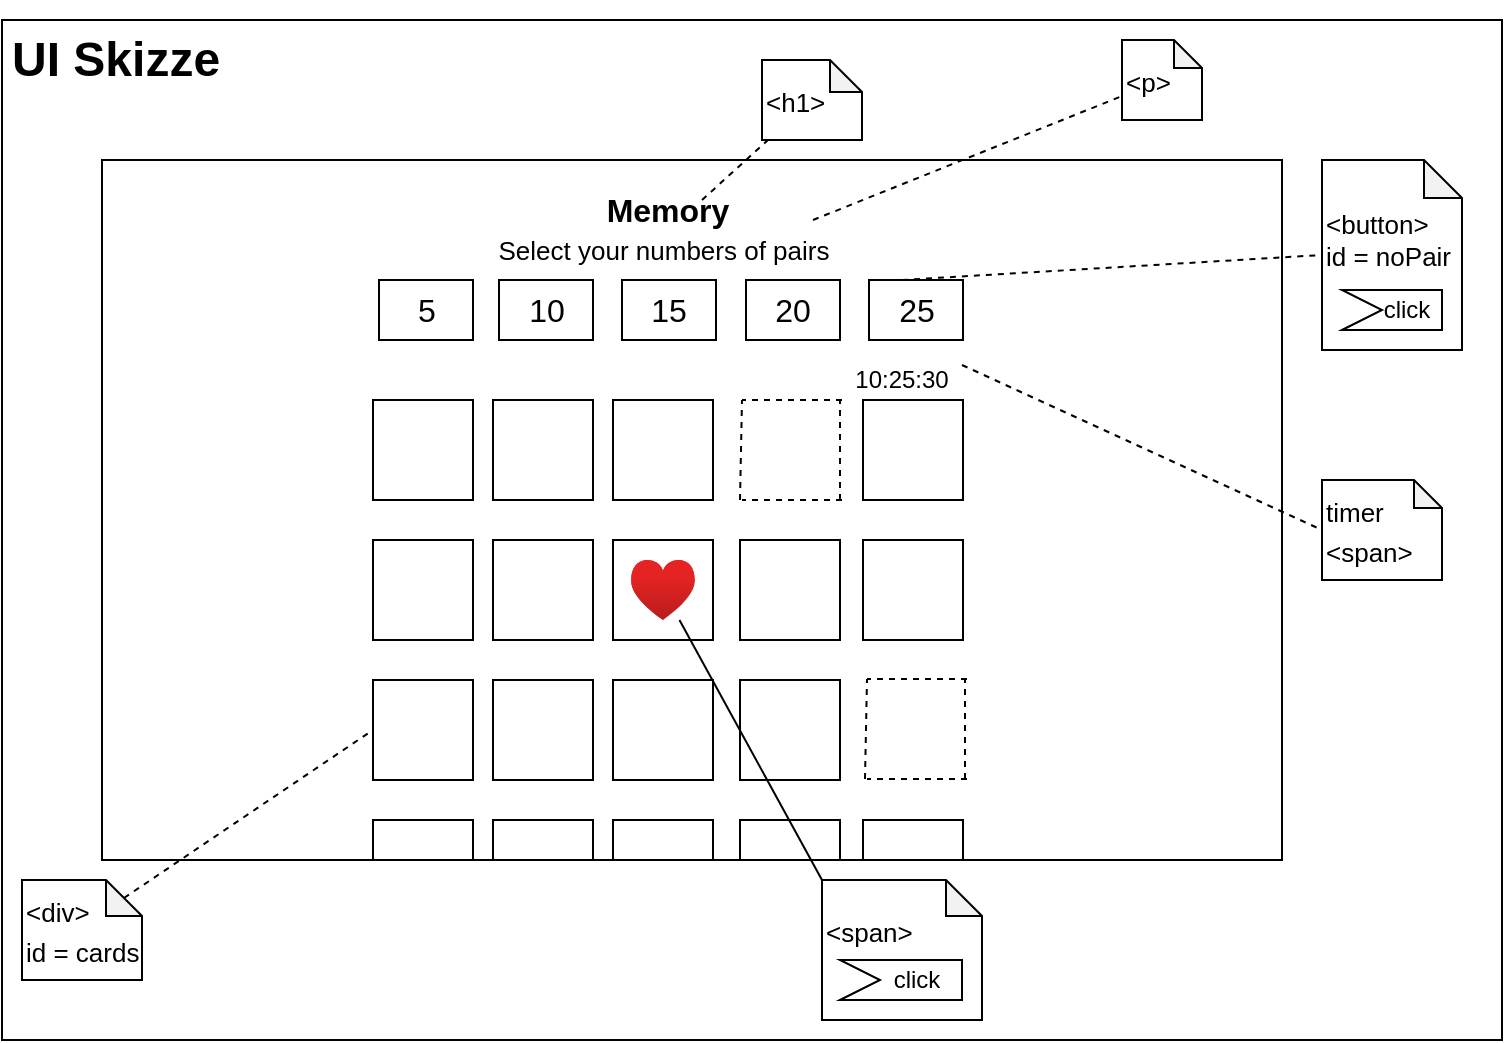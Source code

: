 <mxfile version="17.4.0" type="device"><diagram id="YyOSsv8T2rud5JrW3CQ0" name="Page-1"><mxGraphModel dx="1038" dy="539" grid="1" gridSize="10" guides="1" tooltips="1" connect="1" arrows="1" fold="1" page="1" pageScale="1" pageWidth="827" pageHeight="800" math="0" shadow="0"><root><mxCell id="0"/><mxCell id="1" parent="0"/><mxCell id="0azM4M1CrIw9YypNZKxq-18" value="" style="rounded=0;whiteSpace=wrap;html=1;" parent="1" vertex="1"><mxGeometry x="80" y="20" width="750" height="510" as="geometry"/></mxCell><mxCell id="0azM4M1CrIw9YypNZKxq-19" value="&lt;h1&gt;UI Skizze&lt;/h1&gt;" style="text;html=1;strokeColor=none;fillColor=none;spacing=5;spacingTop=-20;whiteSpace=wrap;overflow=hidden;rounded=0;" parent="1" vertex="1"><mxGeometry x="80" y="20" width="190" height="120" as="geometry"/></mxCell><mxCell id="0azM4M1CrIw9YypNZKxq-20" value="" style="rounded=0;whiteSpace=wrap;html=1;" parent="1" vertex="1"><mxGeometry x="130" y="90" width="590" height="350" as="geometry"/></mxCell><mxCell id="0azM4M1CrIw9YypNZKxq-21" value="Memory" style="text;html=1;strokeColor=none;fillColor=none;align=center;verticalAlign=middle;whiteSpace=wrap;rounded=0;fontSize=16;fontStyle=1" parent="1" vertex="1"><mxGeometry x="383" y="100" width="60" height="30" as="geometry"/></mxCell><mxCell id="0azM4M1CrIw9YypNZKxq-22" value="" style="whiteSpace=wrap;html=1;aspect=fixed;fontSize=16;" parent="1" vertex="1"><mxGeometry x="265.5" y="210" width="50" height="50" as="geometry"/></mxCell><mxCell id="0azM4M1CrIw9YypNZKxq-23" value="" style="whiteSpace=wrap;html=1;aspect=fixed;fontSize=16;" parent="1" vertex="1"><mxGeometry x="325.5" y="210" width="50" height="50" as="geometry"/></mxCell><mxCell id="0azM4M1CrIw9YypNZKxq-24" value="" style="whiteSpace=wrap;html=1;aspect=fixed;fontSize=16;" parent="1" vertex="1"><mxGeometry x="385.5" y="210" width="50" height="50" as="geometry"/></mxCell><mxCell id="0azM4M1CrIw9YypNZKxq-26" value="" style="whiteSpace=wrap;html=1;aspect=fixed;fontSize=16;" parent="1" vertex="1"><mxGeometry x="510.5" y="210" width="50" height="50" as="geometry"/></mxCell><mxCell id="0azM4M1CrIw9YypNZKxq-30" value="" style="whiteSpace=wrap;html=1;aspect=fixed;fontSize=16;" parent="1" vertex="1"><mxGeometry x="265.5" y="280" width="50" height="50" as="geometry"/></mxCell><mxCell id="0azM4M1CrIw9YypNZKxq-31" value="" style="whiteSpace=wrap;html=1;aspect=fixed;fontSize=16;" parent="1" vertex="1"><mxGeometry x="325.5" y="280" width="50" height="50" as="geometry"/></mxCell><mxCell id="0azM4M1CrIw9YypNZKxq-32" value="" style="whiteSpace=wrap;html=1;aspect=fixed;fontSize=16;" parent="1" vertex="1"><mxGeometry x="385.5" y="280" width="50" height="50" as="geometry"/></mxCell><mxCell id="0azM4M1CrIw9YypNZKxq-33" value="" style="whiteSpace=wrap;html=1;aspect=fixed;fontSize=16;" parent="1" vertex="1"><mxGeometry x="449" y="280" width="50" height="50" as="geometry"/></mxCell><mxCell id="0azM4M1CrIw9YypNZKxq-34" value="" style="whiteSpace=wrap;html=1;aspect=fixed;fontSize=16;" parent="1" vertex="1"><mxGeometry x="510.5" y="280" width="50" height="50" as="geometry"/></mxCell><mxCell id="0azM4M1CrIw9YypNZKxq-38" value="" style="whiteSpace=wrap;html=1;aspect=fixed;fontSize=16;" parent="1" vertex="1"><mxGeometry x="265.5" y="350" width="50" height="50" as="geometry"/></mxCell><mxCell id="0azM4M1CrIw9YypNZKxq-39" value="" style="whiteSpace=wrap;html=1;aspect=fixed;fontSize=16;" parent="1" vertex="1"><mxGeometry x="325.5" y="350" width="50" height="50" as="geometry"/></mxCell><mxCell id="0azM4M1CrIw9YypNZKxq-40" value="" style="whiteSpace=wrap;html=1;aspect=fixed;fontSize=16;" parent="1" vertex="1"><mxGeometry x="385.5" y="350" width="50" height="50" as="geometry"/></mxCell><mxCell id="0azM4M1CrIw9YypNZKxq-41" value="" style="whiteSpace=wrap;html=1;aspect=fixed;fontSize=16;" parent="1" vertex="1"><mxGeometry x="449" y="350" width="50" height="50" as="geometry"/></mxCell><mxCell id="0azM4M1CrIw9YypNZKxq-47" value="" style="rounded=0;whiteSpace=wrap;html=1;fontSize=16;" parent="1" vertex="1"><mxGeometry x="265.5" y="420" width="50" height="20" as="geometry"/></mxCell><mxCell id="0azM4M1CrIw9YypNZKxq-48" value="" style="rounded=0;whiteSpace=wrap;html=1;fontSize=16;" parent="1" vertex="1"><mxGeometry x="325.5" y="420" width="50" height="20" as="geometry"/></mxCell><mxCell id="0azM4M1CrIw9YypNZKxq-49" value="" style="rounded=0;whiteSpace=wrap;html=1;fontSize=16;" parent="1" vertex="1"><mxGeometry x="385.5" y="420" width="50" height="20" as="geometry"/></mxCell><mxCell id="0azM4M1CrIw9YypNZKxq-50" value="" style="rounded=0;whiteSpace=wrap;html=1;fontSize=16;" parent="1" vertex="1"><mxGeometry x="449" y="420" width="50" height="20" as="geometry"/></mxCell><mxCell id="0azM4M1CrIw9YypNZKxq-51" value="" style="rounded=0;whiteSpace=wrap;html=1;fontSize=16;" parent="1" vertex="1"><mxGeometry x="510.5" y="420" width="50" height="20" as="geometry"/></mxCell><mxCell id="0azM4M1CrIw9YypNZKxq-52" value="5" style="rounded=0;whiteSpace=wrap;html=1;fontSize=16;" parent="1" vertex="1"><mxGeometry x="268.5" y="150" width="47" height="30" as="geometry"/></mxCell><mxCell id="0azM4M1CrIw9YypNZKxq-54" value="10" style="rounded=0;whiteSpace=wrap;html=1;fontSize=16;" parent="1" vertex="1"><mxGeometry x="328.5" y="150" width="47" height="30" as="geometry"/></mxCell><mxCell id="0azM4M1CrIw9YypNZKxq-55" value="15" style="rounded=0;whiteSpace=wrap;html=1;fontSize=16;" parent="1" vertex="1"><mxGeometry x="390" y="150" width="47" height="30" as="geometry"/></mxCell><mxCell id="0azM4M1CrIw9YypNZKxq-56" value="20" style="rounded=0;whiteSpace=wrap;html=1;fontSize=16;" parent="1" vertex="1"><mxGeometry x="452" y="150" width="47" height="30" as="geometry"/></mxCell><mxCell id="0azM4M1CrIw9YypNZKxq-57" value="25" style="rounded=0;whiteSpace=wrap;html=1;fontSize=16;" parent="1" vertex="1"><mxGeometry x="513.5" y="150" width="47" height="30" as="geometry"/></mxCell><mxCell id="0azM4M1CrIw9YypNZKxq-59" value="" style="endArrow=none;dashed=1;html=1;rounded=0;fontSize=16;" parent="1" target="0azM4M1CrIw9YypNZKxq-61" edge="1"><mxGeometry width="50" height="50" relative="1" as="geometry"><mxPoint x="430" y="110" as="sourcePoint"/><mxPoint x="480" y="60" as="targetPoint"/></mxGeometry></mxCell><mxCell id="0azM4M1CrIw9YypNZKxq-61" value="&lt;font style=&quot;font-size: 13px&quot;&gt;&amp;lt;h1&amp;gt;&lt;/font&gt;" style="shape=note;whiteSpace=wrap;html=1;backgroundOutline=1;darkOpacity=0.05;fontSize=16;size=16;align=left;" parent="1" vertex="1"><mxGeometry x="460" y="40" width="50" height="40" as="geometry"/></mxCell><mxCell id="0azM4M1CrIw9YypNZKxq-62" value="" style="endArrow=none;dashed=1;html=1;rounded=0;fontSize=13;entryX=0;entryY=0.5;entryDx=0;entryDy=0;entryPerimeter=0;" parent="1" target="0azM4M1CrIw9YypNZKxq-63" edge="1"><mxGeometry width="50" height="50" relative="1" as="geometry"><mxPoint x="530" y="150" as="sourcePoint"/><mxPoint x="580" y="100" as="targetPoint"/></mxGeometry></mxCell><mxCell id="0azM4M1CrIw9YypNZKxq-63" value="&amp;lt;button&amp;gt;&lt;br&gt;id = noPair&lt;br&gt;&lt;br&gt;" style="shape=note;whiteSpace=wrap;html=1;backgroundOutline=1;darkOpacity=0.05;fontSize=13;align=left;size=19;" parent="1" vertex="1"><mxGeometry x="740" y="90" width="70" height="95" as="geometry"/></mxCell><mxCell id="0azM4M1CrIw9YypNZKxq-64" value="click" style="html=1;shape=mxgraph.infographic.ribbonSimple;notch1=20;notch2=0;align=center;verticalAlign=middle;fontSize=12;fontStyle=0;fillColor=#FFFFFF;flipH=0;spacingRight=0;spacingLeft=14;" parent="1" vertex="1"><mxGeometry x="750" y="155" width="50" height="20" as="geometry"/></mxCell><mxCell id="0azM4M1CrIw9YypNZKxq-65" value="Select your numbers of pairs" style="text;html=1;strokeColor=none;fillColor=none;align=center;verticalAlign=middle;whiteSpace=wrap;rounded=0;fontSize=13;" parent="1" vertex="1"><mxGeometry x="260.5" y="120" width="300" height="30" as="geometry"/></mxCell><mxCell id="0azM4M1CrIw9YypNZKxq-66" value="" style="endArrow=none;dashed=1;html=1;rounded=0;fontSize=16;exitX=0.75;exitY=0;exitDx=0;exitDy=0;" parent="1" source="0azM4M1CrIw9YypNZKxq-65" target="0azM4M1CrIw9YypNZKxq-67" edge="1"><mxGeometry width="50" height="50" relative="1" as="geometry"><mxPoint x="540" y="120" as="sourcePoint"/><mxPoint x="590" y="70" as="targetPoint"/></mxGeometry></mxCell><mxCell id="0azM4M1CrIw9YypNZKxq-67" value="&lt;font style=&quot;font-size: 13px&quot;&gt;&amp;lt;p&amp;gt;&lt;/font&gt;" style="shape=note;whiteSpace=wrap;html=1;backgroundOutline=1;darkOpacity=0.05;fontSize=16;size=14;align=left;" parent="1" vertex="1"><mxGeometry x="640" y="30" width="40" height="40" as="geometry"/></mxCell><mxCell id="0azM4M1CrIw9YypNZKxq-71" value="" style="endArrow=none;dashed=1;html=1;rounded=0;fontSize=13;entryX=0;entryY=0.5;entryDx=0;entryDy=0;exitX=0;exitY=0;exitDx=51.0;exitDy=9;exitPerimeter=0;" parent="1" source="0azM4M1CrIw9YypNZKxq-73" target="0azM4M1CrIw9YypNZKxq-38" edge="1"><mxGeometry width="50" height="50" relative="1" as="geometry"><mxPoint x="400" y="330" as="sourcePoint"/><mxPoint x="450" y="280" as="targetPoint"/></mxGeometry></mxCell><mxCell id="0azM4M1CrIw9YypNZKxq-73" value="&lt;font style=&quot;font-size: 13px&quot;&gt;&amp;lt;div&amp;gt;&lt;br&gt;id = cards&lt;br&gt;&lt;/font&gt;" style="shape=note;whiteSpace=wrap;html=1;backgroundOutline=1;darkOpacity=0.05;fontSize=16;size=18;align=left;" parent="1" vertex="1"><mxGeometry x="90" y="450" width="60" height="50" as="geometry"/></mxCell><mxCell id="0azM4M1CrIw9YypNZKxq-74" value="" style="aspect=fixed;html=1;points=[];align=center;image;fontSize=12;image=img/lib/azure2/general/Heart.svg;" parent="1" vertex="1"><mxGeometry x="394.5" y="290" width="32" height="30" as="geometry"/></mxCell><mxCell id="0azM4M1CrIw9YypNZKxq-75" value="" style="endArrow=none;html=1;rounded=0;fontSize=13;entryX=0;entryY=0;entryDx=0;entryDy=0;entryPerimeter=0;" parent="1" source="0azM4M1CrIw9YypNZKxq-74" target="0azM4M1CrIw9YypNZKxq-77" edge="1"><mxGeometry width="50" height="50" relative="1" as="geometry"><mxPoint x="400" y="320" as="sourcePoint"/><mxPoint x="450" y="270" as="targetPoint"/></mxGeometry></mxCell><mxCell id="0azM4M1CrIw9YypNZKxq-77" value="&lt;font style=&quot;font-size: 13px&quot;&gt;&amp;lt;span&amp;gt;&lt;br&gt;&lt;br&gt;&lt;/font&gt;" style="shape=note;whiteSpace=wrap;html=1;backgroundOutline=1;darkOpacity=0.05;fontSize=16;size=18;align=left;" parent="1" vertex="1"><mxGeometry x="490" y="450" width="80" height="70" as="geometry"/></mxCell><mxCell id="0azM4M1CrIw9YypNZKxq-78" value="click" style="html=1;shape=mxgraph.infographic.ribbonSimple;notch1=20;notch2=0;align=center;verticalAlign=middle;fontSize=12;fontStyle=0;fillColor=#FFFFFF;flipH=0;spacingRight=0;spacingLeft=14;" parent="1" vertex="1"><mxGeometry x="499" y="490" width="61" height="20" as="geometry"/></mxCell><mxCell id="atzQ_6G1c3fzAv7BIi3h-1" value="" style="endArrow=none;dashed=1;html=1;rounded=0;exitX=1;exitY=1;exitDx=0;exitDy=0;" edge="1" parent="1"><mxGeometry width="50" height="50" relative="1" as="geometry"><mxPoint x="499" y="260" as="sourcePoint"/><mxPoint x="499" y="210" as="targetPoint"/></mxGeometry></mxCell><mxCell id="atzQ_6G1c3fzAv7BIi3h-2" value="" style="endArrow=none;dashed=1;html=1;rounded=0;" edge="1" parent="1"><mxGeometry width="50" height="50" relative="1" as="geometry"><mxPoint x="500" y="260" as="sourcePoint"/><mxPoint x="450" y="260" as="targetPoint"/></mxGeometry></mxCell><mxCell id="atzQ_6G1c3fzAv7BIi3h-3" value="" style="endArrow=none;dashed=1;html=1;rounded=0;" edge="1" parent="1"><mxGeometry width="50" height="50" relative="1" as="geometry"><mxPoint x="449" y="260" as="sourcePoint"/><mxPoint x="450" y="210" as="targetPoint"/></mxGeometry></mxCell><mxCell id="atzQ_6G1c3fzAv7BIi3h-5" value="" style="endArrow=none;dashed=1;html=1;rounded=0;" edge="1" parent="1"><mxGeometry width="50" height="50" relative="1" as="geometry"><mxPoint x="500" y="210" as="sourcePoint"/><mxPoint x="450" y="210" as="targetPoint"/></mxGeometry></mxCell><mxCell id="atzQ_6G1c3fzAv7BIi3h-6" value="" style="endArrow=none;dashed=1;html=1;rounded=0;exitX=1;exitY=1;exitDx=0;exitDy=0;" edge="1" parent="1"><mxGeometry width="50" height="50" relative="1" as="geometry"><mxPoint x="561.5" y="399.5" as="sourcePoint"/><mxPoint x="561.5" y="349.5" as="targetPoint"/></mxGeometry></mxCell><mxCell id="atzQ_6G1c3fzAv7BIi3h-7" value="" style="endArrow=none;dashed=1;html=1;rounded=0;" edge="1" parent="1"><mxGeometry width="50" height="50" relative="1" as="geometry"><mxPoint x="562.5" y="399.5" as="sourcePoint"/><mxPoint x="512.5" y="399.5" as="targetPoint"/></mxGeometry></mxCell><mxCell id="atzQ_6G1c3fzAv7BIi3h-8" value="" style="endArrow=none;dashed=1;html=1;rounded=0;" edge="1" parent="1"><mxGeometry width="50" height="50" relative="1" as="geometry"><mxPoint x="511.5" y="399.5" as="sourcePoint"/><mxPoint x="512.5" y="349.5" as="targetPoint"/></mxGeometry></mxCell><mxCell id="atzQ_6G1c3fzAv7BIi3h-9" value="" style="endArrow=none;dashed=1;html=1;rounded=0;" edge="1" parent="1"><mxGeometry width="50" height="50" relative="1" as="geometry"><mxPoint x="562.5" y="349.5" as="sourcePoint"/><mxPoint x="512.5" y="349.5" as="targetPoint"/></mxGeometry></mxCell><mxCell id="atzQ_6G1c3fzAv7BIi3h-10" value="10:25:30" style="text;html=1;strokeColor=none;fillColor=none;align=center;verticalAlign=middle;whiteSpace=wrap;rounded=0;" vertex="1" parent="1"><mxGeometry x="500" y="185" width="60" height="30" as="geometry"/></mxCell><mxCell id="atzQ_6G1c3fzAv7BIi3h-11" value="" style="endArrow=none;dashed=1;html=1;rounded=0;exitX=1;exitY=0.25;exitDx=0;exitDy=0;entryX=0;entryY=0.5;entryDx=0;entryDy=0;entryPerimeter=0;" edge="1" parent="1" source="atzQ_6G1c3fzAv7BIi3h-10" target="atzQ_6G1c3fzAv7BIi3h-12"><mxGeometry width="50" height="50" relative="1" as="geometry"><mxPoint x="500" y="300" as="sourcePoint"/><mxPoint x="550" y="250" as="targetPoint"/></mxGeometry></mxCell><mxCell id="atzQ_6G1c3fzAv7BIi3h-12" value="&lt;font style=&quot;font-size: 13px&quot;&gt;timer&amp;nbsp;&lt;br&gt;&amp;lt;span&amp;gt;&lt;br&gt;&lt;/font&gt;" style="shape=note;whiteSpace=wrap;html=1;backgroundOutline=1;darkOpacity=0.05;fontSize=16;size=14;align=left;" vertex="1" parent="1"><mxGeometry x="740" y="250" width="60" height="50" as="geometry"/></mxCell></root></mxGraphModel></diagram></mxfile>